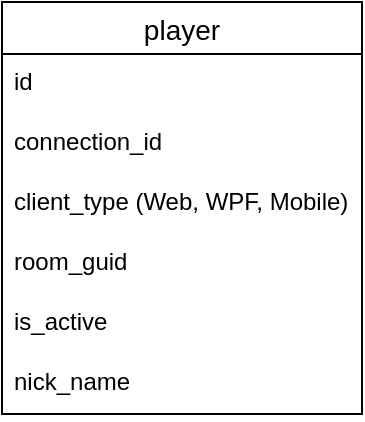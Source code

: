 <mxfile version="20.0.3" type="device"><diagram id="mRWFKx4TEfn2hywwve_c" name="Dbase-Relations"><mxGraphModel dx="1851" dy="989" grid="1" gridSize="10" guides="1" tooltips="1" connect="1" arrows="1" fold="1" page="1" pageScale="1" pageWidth="827" pageHeight="1169" math="0" shadow="0"><root><mxCell id="0"/><mxCell id="1" parent="0"/><mxCell id="oSwTX9BQfpFcBvDa6ks3-14" value="player" style="swimlane;fontStyle=0;childLayout=stackLayout;horizontal=1;startSize=26;horizontalStack=0;resizeParent=1;resizeParentMax=0;resizeLast=0;collapsible=1;marginBottom=0;align=center;fontSize=14;" vertex="1" parent="1"><mxGeometry x="40" y="40" width="180" height="206" as="geometry"/></mxCell><mxCell id="oSwTX9BQfpFcBvDa6ks3-15" value="id" style="text;strokeColor=none;fillColor=none;spacingLeft=4;spacingRight=4;overflow=hidden;rotatable=0;points=[[0,0.5],[1,0.5]];portConstraint=eastwest;fontSize=12;" vertex="1" parent="oSwTX9BQfpFcBvDa6ks3-14"><mxGeometry y="26" width="180" height="30" as="geometry"/></mxCell><mxCell id="oSwTX9BQfpFcBvDa6ks3-16" value="connection_id" style="text;strokeColor=none;fillColor=none;spacingLeft=4;spacingRight=4;overflow=hidden;rotatable=0;points=[[0,0.5],[1,0.5]];portConstraint=eastwest;fontSize=12;" vertex="1" parent="oSwTX9BQfpFcBvDa6ks3-14"><mxGeometry y="56" width="180" height="30" as="geometry"/></mxCell><mxCell id="oSwTX9BQfpFcBvDa6ks3-17" value="client_type (Web, WPF, Mobile)" style="text;strokeColor=none;fillColor=none;spacingLeft=4;spacingRight=4;overflow=hidden;rotatable=0;points=[[0,0.5],[1,0.5]];portConstraint=eastwest;fontSize=12;" vertex="1" parent="oSwTX9BQfpFcBvDa6ks3-14"><mxGeometry y="86" width="180" height="30" as="geometry"/></mxCell><mxCell id="oSwTX9BQfpFcBvDa6ks3-18" value="room_guid" style="text;strokeColor=none;fillColor=none;spacingLeft=4;spacingRight=4;overflow=hidden;rotatable=0;points=[[0,0.5],[1,0.5]];portConstraint=eastwest;fontSize=12;" vertex="1" parent="oSwTX9BQfpFcBvDa6ks3-14"><mxGeometry y="116" width="180" height="30" as="geometry"/></mxCell><mxCell id="oSwTX9BQfpFcBvDa6ks3-19" value="is_active" style="text;strokeColor=none;fillColor=none;spacingLeft=4;spacingRight=4;overflow=hidden;rotatable=0;points=[[0,0.5],[1,0.5]];portConstraint=eastwest;fontSize=12;" vertex="1" parent="oSwTX9BQfpFcBvDa6ks3-14"><mxGeometry y="146" width="180" height="30" as="geometry"/></mxCell><mxCell id="oSwTX9BQfpFcBvDa6ks3-20" value="nick_name" style="text;strokeColor=none;fillColor=none;spacingLeft=4;spacingRight=4;overflow=hidden;rotatable=0;points=[[0,0.5],[1,0.5]];portConstraint=eastwest;fontSize=12;" vertex="1" parent="oSwTX9BQfpFcBvDa6ks3-14"><mxGeometry y="176" width="180" height="30" as="geometry"/></mxCell></root></mxGraphModel></diagram></mxfile>